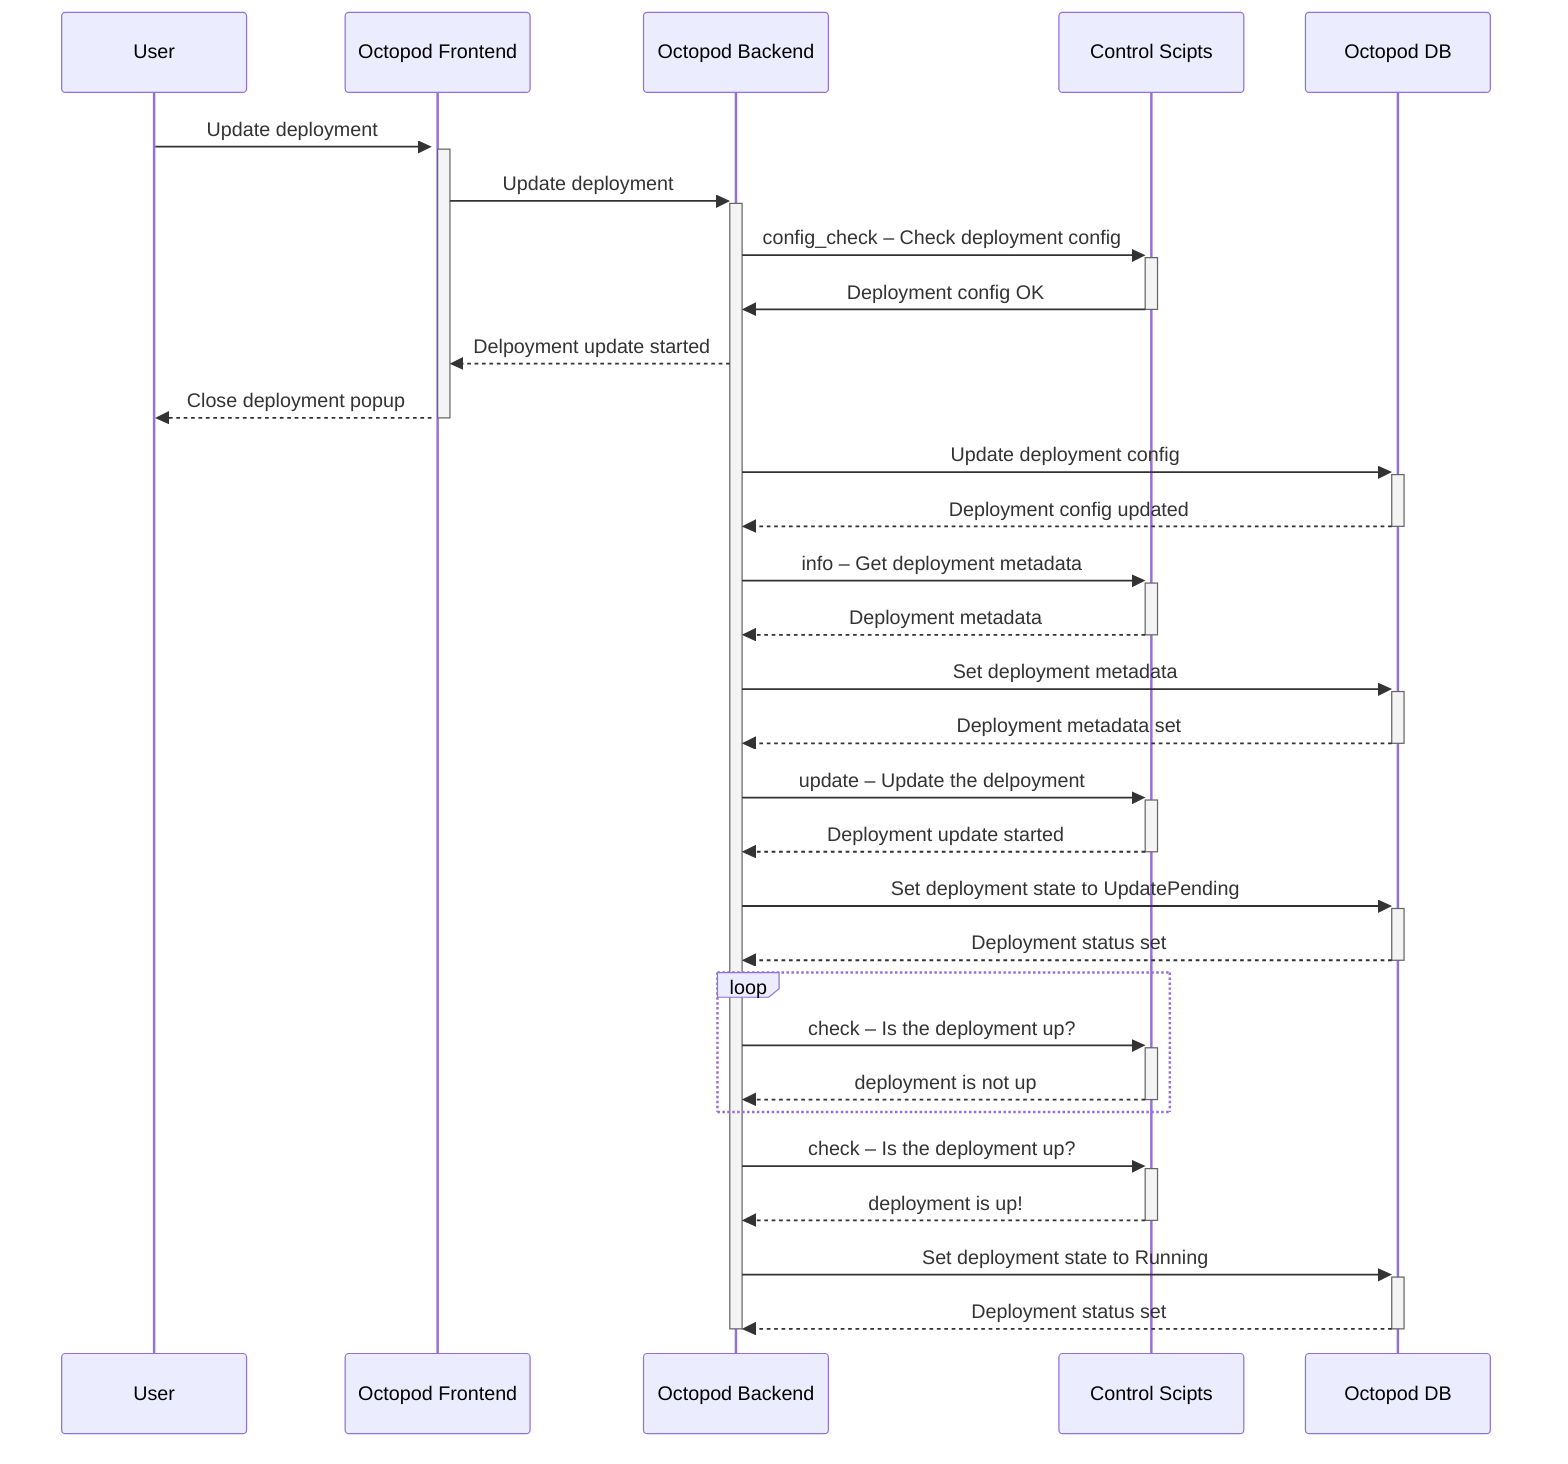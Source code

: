 sequenceDiagram
    participant User
    participant Octopod Frontend
    participant Octopod Backend
    participant Control Scipts
    participant Octopod DB

    User ->>+ Octopod Frontend: Update deployment
    activate Octopod Frontend

    Octopod Frontend ->>+ Octopod Backend: Update deployment
    Octopod Backend ->>+ Control Scipts: config_check – Check deployment config
    Control Scipts ->>- Octopod Backend: Deployment config OK

    Octopod Backend -->> Octopod Frontend: Delpoyment update started
    Octopod Frontend -->>- User: Close deployment popup


    Octopod Backend ->>+ Octopod DB: Update deployment config
    Octopod DB -->>- Octopod Backend: Deployment config updated


    Octopod Backend ->>+ Control Scipts: info – Get deployment metadata
    Control Scipts -->>- Octopod Backend: Deployment metadata

    Octopod Backend ->>+ Octopod DB: Set deployment metadata
    Octopod DB -->>- Octopod Backend: Deployment metadata set

    Octopod Backend ->>+ Control Scipts: update – Update the delpoyment
    Control Scipts -->>- Octopod Backend: Deployment update started

    Octopod Backend ->>+ Octopod DB: Set deployment state to UpdatePending
    Octopod DB -->>- Octopod Backend: Deployment status set

    loop
        Octopod Backend ->>+ Control Scipts: check – Is the deployment up?
        Control Scipts -->>- Octopod Backend: deployment is not up
    end

    Octopod Backend ->>+ Control Scipts: check – Is the deployment up?
    Control Scipts -->>- Octopod Backend: deployment is up!

    Octopod Backend ->>+ Octopod DB: Set deployment state to Running
    Octopod DB -->>- Octopod Backend: Deployment status set

    deactivate Octopod Backend